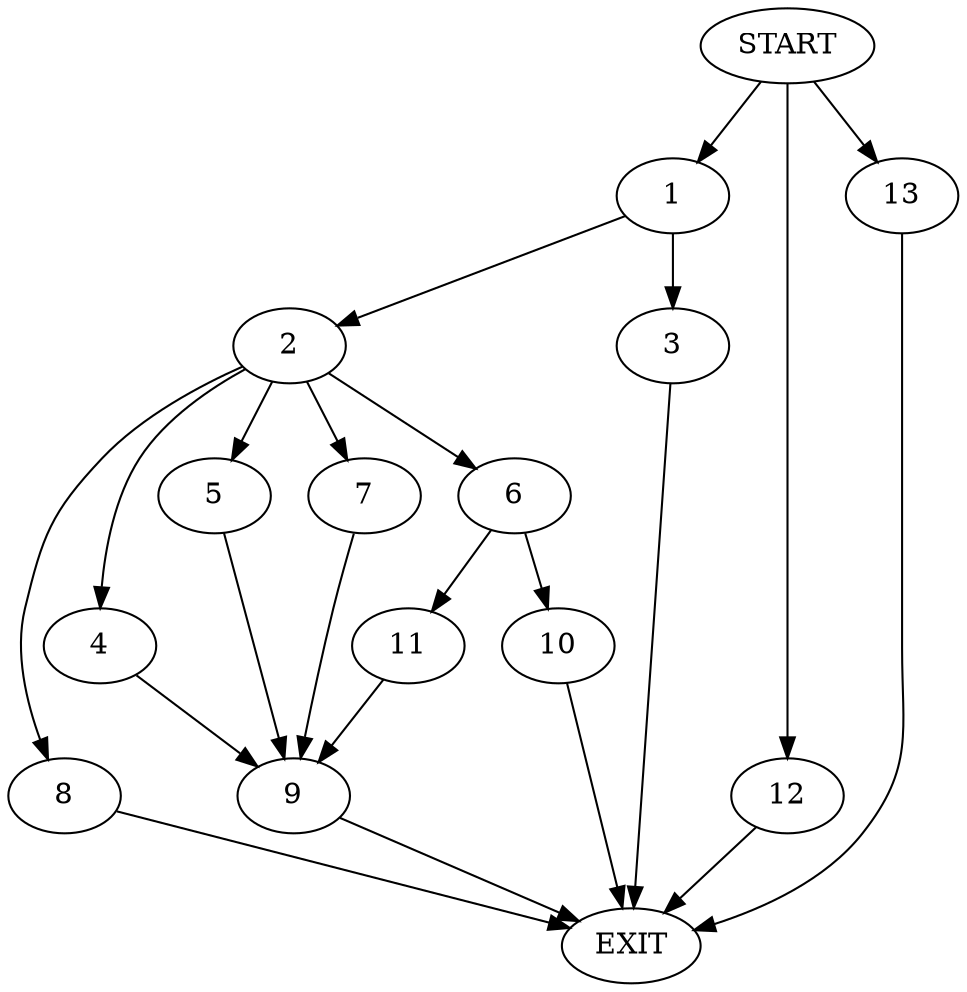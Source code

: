 digraph {
0 [label="START"]
14 [label="EXIT"]
0 -> 1
1 -> 2
1 -> 3
3 -> 14
2 -> 4
2 -> 5
2 -> 6
2 -> 7
2 -> 8
5 -> 9
8 -> 14
6 -> 10
6 -> 11
4 -> 9
7 -> 9
9 -> 14
10 -> 14
11 -> 9
0 -> 12
12 -> 14
0 -> 13
13 -> 14
}
